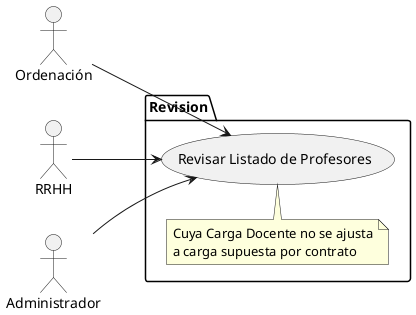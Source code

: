 @startuml
left to right direction

actor "Ordenación" as ord
actor "RRHH" as rrhh
actor "Administrador" as admin

package "Revision" as revisionPackage {
    usecase "Revisar Listado de Profesores" as revisarCarga
    note top of revisarCarga
        Cuya Carga Docente no se ajusta
        a carga supuesta por contrato
    end note
}

ord --> revisarCarga
rrhh --> revisarCarga
admin --> revisarCarga
@enduml